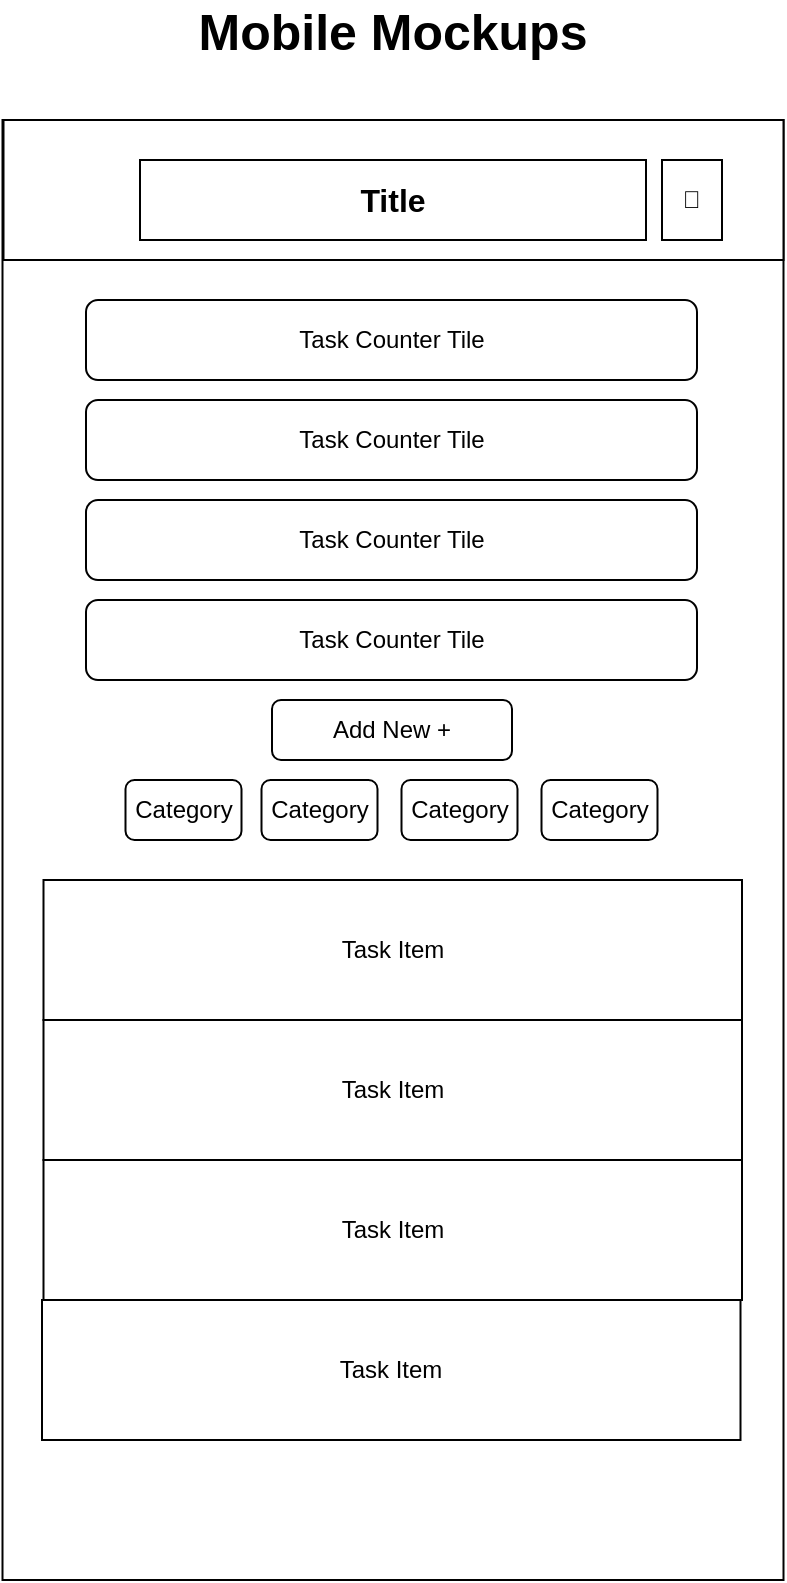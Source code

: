 <mxfile version="27.1.6" pages="3">
  <diagram name="Mobile" id="hzwYmzzX428fmtB1Y3jU">
    <mxGraphModel dx="1426" dy="751" grid="1" gridSize="10" guides="1" tooltips="1" connect="1" arrows="1" fold="1" page="1" pageScale="1" pageWidth="850" pageHeight="1100" math="0" shadow="0">
      <root>
        <mxCell id="0" />
        <mxCell id="1" parent="0" />
        <mxCell id="7abtj7w_kapVDoaKnFAP-2" value="Mobile Mockups" style="text;html=1;align=center;verticalAlign=middle;whiteSpace=wrap;rounded=0;fontStyle=1;fontSize=25;" parent="1" vertex="1">
          <mxGeometry x="278" y="20" width="295" height="30" as="geometry" />
        </mxCell>
        <mxCell id="7abtj7w_kapVDoaKnFAP-3" value="" style="rounded=0;whiteSpace=wrap;html=1;" parent="1" vertex="1">
          <mxGeometry x="230.25" y="80" width="390.5" height="730" as="geometry" />
        </mxCell>
        <mxCell id="pO7ZaeEeNa2KGvq-OVBZ-1" value="" style="rounded=0;whiteSpace=wrap;html=1;" vertex="1" parent="1">
          <mxGeometry x="230.75" y="80" width="390" height="70" as="geometry" />
        </mxCell>
        <mxCell id="kmGbCgVG9cMu7h3ZdVqm-1" value="Title" style="rounded=0;whiteSpace=wrap;html=1;fontStyle=1;fontSize=16;" parent="1" vertex="1">
          <mxGeometry x="299" y="100" width="253" height="40" as="geometry" />
        </mxCell>
        <mxCell id="WjZ6vlXZBNHlRW3xDsjk-1" value="Task Counter Tile" style="rounded=1;whiteSpace=wrap;html=1;" parent="1" vertex="1">
          <mxGeometry x="272" y="170" width="305.5" height="40" as="geometry" />
        </mxCell>
        <mxCell id="1PsfGw2J89TSO4er7JDJ-1" value="🌙" style="rounded=0;whiteSpace=wrap;html=1;" parent="1" vertex="1">
          <mxGeometry x="560" y="100" width="30" height="40" as="geometry" />
        </mxCell>
        <mxCell id="1PsfGw2J89TSO4er7JDJ-2" value="Task Counter Tile" style="rounded=1;whiteSpace=wrap;html=1;" parent="1" vertex="1">
          <mxGeometry x="272" y="220" width="305.5" height="40" as="geometry" />
        </mxCell>
        <mxCell id="1PsfGw2J89TSO4er7JDJ-3" value="Task Counter Tile" style="rounded=1;whiteSpace=wrap;html=1;" parent="1" vertex="1">
          <mxGeometry x="272" y="270" width="305.5" height="40" as="geometry" />
        </mxCell>
        <mxCell id="1PsfGw2J89TSO4er7JDJ-4" value="Task Counter Tile" style="rounded=1;whiteSpace=wrap;html=1;" parent="1" vertex="1">
          <mxGeometry x="272" y="320" width="305.5" height="40" as="geometry" />
        </mxCell>
        <mxCell id="7cPv9bX0oiSSQP4nTm5O-1" value="Add New +" style="rounded=1;whiteSpace=wrap;html=1;" parent="1" vertex="1">
          <mxGeometry x="365" y="370" width="120" height="30" as="geometry" />
        </mxCell>
        <mxCell id="EJWIueMqOseeKwNqt6Kg-1" value="Category" style="rounded=1;whiteSpace=wrap;html=1;" parent="1" vertex="1">
          <mxGeometry x="291.75" y="410" width="58" height="30" as="geometry" />
        </mxCell>
        <mxCell id="EJWIueMqOseeKwNqt6Kg-2" value="Category" style="rounded=1;whiteSpace=wrap;html=1;" parent="1" vertex="1">
          <mxGeometry x="359.75" y="410" width="58" height="30" as="geometry" />
        </mxCell>
        <mxCell id="EJWIueMqOseeKwNqt6Kg-3" value="Category" style="rounded=1;whiteSpace=wrap;html=1;" parent="1" vertex="1">
          <mxGeometry x="429.75" y="410" width="58" height="30" as="geometry" />
        </mxCell>
        <mxCell id="EJWIueMqOseeKwNqt6Kg-4" value="Category" style="rounded=1;whiteSpace=wrap;html=1;" parent="1" vertex="1">
          <mxGeometry x="499.75" y="410" width="58" height="30" as="geometry" />
        </mxCell>
        <mxCell id="rEQcnIhuaKX3JJYW93c1-5" value="" style="group" parent="1" vertex="1" connectable="0">
          <mxGeometry x="250" y="460" width="350" height="280" as="geometry" />
        </mxCell>
        <mxCell id="rEQcnIhuaKX3JJYW93c1-1" value="Task Item" style="rounded=0;whiteSpace=wrap;html=1;" parent="rEQcnIhuaKX3JJYW93c1-5" vertex="1">
          <mxGeometry x="0.748" width="349.252" height="70" as="geometry" />
        </mxCell>
        <mxCell id="rEQcnIhuaKX3JJYW93c1-2" value="Task Item" style="rounded=0;whiteSpace=wrap;html=1;" parent="rEQcnIhuaKX3JJYW93c1-5" vertex="1">
          <mxGeometry x="0.748" y="70" width="349.252" height="70" as="geometry" />
        </mxCell>
        <mxCell id="rEQcnIhuaKX3JJYW93c1-3" value="Task Item" style="rounded=0;whiteSpace=wrap;html=1;" parent="rEQcnIhuaKX3JJYW93c1-5" vertex="1">
          <mxGeometry x="0.748" y="140" width="349.252" height="70" as="geometry" />
        </mxCell>
        <mxCell id="rEQcnIhuaKX3JJYW93c1-4" value="Task Item" style="rounded=0;whiteSpace=wrap;html=1;" parent="rEQcnIhuaKX3JJYW93c1-5" vertex="1">
          <mxGeometry y="210" width="349.252" height="70" as="geometry" />
        </mxCell>
      </root>
    </mxGraphModel>
  </diagram>
  <diagram name="Tablet" id="UVHK0nyytO8-7r1MGoG8">
    <mxGraphModel dx="1426" dy="751" grid="1" gridSize="10" guides="1" tooltips="1" connect="1" arrows="1" fold="1" page="1" pageScale="1" pageWidth="850" pageHeight="1100" math="0" shadow="0">
      <root>
        <mxCell id="iEpZ4ZREuf5aUzVg8xQG-0" />
        <mxCell id="iEpZ4ZREuf5aUzVg8xQG-1" parent="iEpZ4ZREuf5aUzVg8xQG-0" />
        <mxCell id="iEpZ4ZREuf5aUzVg8xQG-3" value="" style="rounded=0;whiteSpace=wrap;html=1;" parent="iEpZ4ZREuf5aUzVg8xQG-1" vertex="1">
          <mxGeometry x="130" y="80" width="589.75" height="730" as="geometry" />
        </mxCell>
        <mxCell id="EMEYR2EeoFNVyXcstlO7-0" value="" style="rounded=0;whiteSpace=wrap;html=1;" vertex="1" parent="iEpZ4ZREuf5aUzVg8xQG-1">
          <mxGeometry x="130" y="80" width="590" height="60" as="geometry" />
        </mxCell>
        <mxCell id="iEpZ4ZREuf5aUzVg8xQG-2" value="Tablet Mockups" style="text;html=1;align=center;verticalAlign=middle;whiteSpace=wrap;rounded=0;fontStyle=1;fontSize=25;" parent="iEpZ4ZREuf5aUzVg8xQG-1" vertex="1">
          <mxGeometry x="278" y="20" width="295" height="30" as="geometry" />
        </mxCell>
        <mxCell id="0Y8lpOmMm5hWRZETw-Tt-0" value="Title" style="rounded=0;whiteSpace=wrap;html=1;fontStyle=1;fontSize=16;" parent="iEpZ4ZREuf5aUzVg8xQG-1" vertex="1">
          <mxGeometry x="273.88" y="90" width="302" height="40" as="geometry" />
        </mxCell>
        <mxCell id="0Y8lpOmMm5hWRZETw-Tt-1" value="Task Counter Tile" style="rounded=1;whiteSpace=wrap;html=1;" parent="iEpZ4ZREuf5aUzVg8xQG-1" vertex="1">
          <mxGeometry x="192" y="150" width="225.5" height="90" as="geometry" />
        </mxCell>
        <mxCell id="0Y8lpOmMm5hWRZETw-Tt-3" value="Task Counter Tile" style="rounded=1;whiteSpace=wrap;html=1;" parent="iEpZ4ZREuf5aUzVg8xQG-1" vertex="1">
          <mxGeometry x="192" y="250" width="224.88" height="90" as="geometry" />
        </mxCell>
        <mxCell id="0Y8lpOmMm5hWRZETw-Tt-5" value="" style="rounded=0;whiteSpace=wrap;html=1;" parent="iEpZ4ZREuf5aUzVg8xQG-1" vertex="1">
          <mxGeometry x="192.75" y="400" width="467.25" height="320" as="geometry" />
        </mxCell>
        <mxCell id="0Y8lpOmMm5hWRZETw-Tt-6" value="Task Counter Tile" style="rounded=1;whiteSpace=wrap;html=1;" parent="iEpZ4ZREuf5aUzVg8xQG-1" vertex="1">
          <mxGeometry x="432" y="150" width="225.5" height="90" as="geometry" />
        </mxCell>
        <mxCell id="0Y8lpOmMm5hWRZETw-Tt-7" value="Task Counter Tile" style="rounded=1;whiteSpace=wrap;html=1;" parent="iEpZ4ZREuf5aUzVg8xQG-1" vertex="1">
          <mxGeometry x="432" y="250" width="224.88" height="90" as="geometry" />
        </mxCell>
        <mxCell id="0Y8lpOmMm5hWRZETw-Tt-8" value="Add New +" style="rounded=1;whiteSpace=wrap;html=1;" parent="iEpZ4ZREuf5aUzVg8xQG-1" vertex="1">
          <mxGeometry x="192.75" y="350" width="120" height="30" as="geometry" />
        </mxCell>
        <mxCell id="0Y8lpOmMm5hWRZETw-Tt-9" value="Category" style="rounded=1;whiteSpace=wrap;html=1;" parent="iEpZ4ZREuf5aUzVg8xQG-1" vertex="1">
          <mxGeometry x="330" y="350" width="80" height="30" as="geometry" />
        </mxCell>
        <mxCell id="0Y8lpOmMm5hWRZETw-Tt-10" value="Category" style="rounded=1;whiteSpace=wrap;html=1;" parent="iEpZ4ZREuf5aUzVg8xQG-1" vertex="1">
          <mxGeometry x="418.25" y="350" width="80" height="30" as="geometry" />
        </mxCell>
        <mxCell id="0Y8lpOmMm5hWRZETw-Tt-11" value="Category" style="rounded=1;whiteSpace=wrap;html=1;" parent="iEpZ4ZREuf5aUzVg8xQG-1" vertex="1">
          <mxGeometry x="505.19" y="350" width="80" height="30" as="geometry" />
        </mxCell>
        <mxCell id="0Y8lpOmMm5hWRZETw-Tt-13" value="Category" style="rounded=1;whiteSpace=wrap;html=1;" parent="iEpZ4ZREuf5aUzVg8xQG-1" vertex="1">
          <mxGeometry x="590" y="350" width="80" height="30" as="geometry" />
        </mxCell>
        <mxCell id="0Y8lpOmMm5hWRZETw-Tt-14" value="Task Item" style="rounded=0;whiteSpace=wrap;html=1;" parent="iEpZ4ZREuf5aUzVg8xQG-1" vertex="1">
          <mxGeometry x="193" y="400" width="467" height="80" as="geometry" />
        </mxCell>
        <mxCell id="0Y8lpOmMm5hWRZETw-Tt-15" value="Task Item" style="rounded=0;whiteSpace=wrap;html=1;" parent="iEpZ4ZREuf5aUzVg8xQG-1" vertex="1">
          <mxGeometry x="193" y="480" width="467" height="80" as="geometry" />
        </mxCell>
        <mxCell id="0Y8lpOmMm5hWRZETw-Tt-16" value="Task Item" style="rounded=0;whiteSpace=wrap;html=1;" parent="iEpZ4ZREuf5aUzVg8xQG-1" vertex="1">
          <mxGeometry x="193" y="560" width="467" height="80" as="geometry" />
        </mxCell>
        <mxCell id="0Y8lpOmMm5hWRZETw-Tt-17" value="Task Item" style="rounded=0;whiteSpace=wrap;html=1;" parent="iEpZ4ZREuf5aUzVg8xQG-1" vertex="1">
          <mxGeometry x="192" y="640" width="467" height="80" as="geometry" />
        </mxCell>
        <mxCell id="0Y8lpOmMm5hWRZETw-Tt-18" value="🌙" style="rounded=0;whiteSpace=wrap;html=1;" parent="iEpZ4ZREuf5aUzVg8xQG-1" vertex="1">
          <mxGeometry x="590" y="90" width="40" height="40" as="geometry" />
        </mxCell>
      </root>
    </mxGraphModel>
  </diagram>
  <diagram name="PC" id="Nn5B2alxWtPJ5dc9SAW4">
    <mxGraphModel dx="1426" dy="751" grid="1" gridSize="10" guides="1" tooltips="1" connect="1" arrows="1" fold="1" page="1" pageScale="1" pageWidth="850" pageHeight="1100" math="0" shadow="0">
      <root>
        <mxCell id="UY29RiTlPbAwLnBQfcGN-0" />
        <mxCell id="UY29RiTlPbAwLnBQfcGN-1" parent="UY29RiTlPbAwLnBQfcGN-0" />
        <mxCell id="UY29RiTlPbAwLnBQfcGN-2" value="PC Mockups" style="text;html=1;align=center;verticalAlign=middle;whiteSpace=wrap;rounded=0;fontStyle=1;fontSize=25;" parent="UY29RiTlPbAwLnBQfcGN-1" vertex="1">
          <mxGeometry x="278" y="20" width="295" height="30" as="geometry" />
        </mxCell>
        <mxCell id="_PN8nSFhNODoXNpmjznc-1" value="" style="rounded=0;whiteSpace=wrap;html=1;" parent="UY29RiTlPbAwLnBQfcGN-1" vertex="1">
          <mxGeometry x="50" y="90" width="750" height="470" as="geometry" />
        </mxCell>
        <mxCell id="z9tjo1JR96bDoiTHpnIg-0" value="Title" style="rounded=0;whiteSpace=wrap;html=1;fontStyle=1;fontSize=16;" parent="UY29RiTlPbAwLnBQfcGN-1" vertex="1">
          <mxGeometry x="273.13" y="100" width="302" height="40" as="geometry" />
        </mxCell>
        <mxCell id="z9tjo1JR96bDoiTHpnIg-1" value="Task Counter Tile" style="rounded=1;whiteSpace=wrap;html=1;" parent="UY29RiTlPbAwLnBQfcGN-1" vertex="1">
          <mxGeometry x="87.88" y="150" width="159.5" height="110" as="geometry" />
        </mxCell>
        <mxCell id="z9tjo1JR96bDoiTHpnIg-5" value="🌙" style="rounded=0;whiteSpace=wrap;html=1;" parent="UY29RiTlPbAwLnBQfcGN-1" vertex="1">
          <mxGeometry x="589.25" y="100" width="40" height="40" as="geometry" />
        </mxCell>
        <mxCell id="z9tjo1JR96bDoiTHpnIg-9" value="Task Counter Tile" style="rounded=1;whiteSpace=wrap;html=1;" parent="UY29RiTlPbAwLnBQfcGN-1" vertex="1">
          <mxGeometry x="257.88" y="150" width="159.5" height="110" as="geometry" />
        </mxCell>
        <mxCell id="z9tjo1JR96bDoiTHpnIg-10" value="Task Counter Tile" style="rounded=1;whiteSpace=wrap;html=1;" parent="UY29RiTlPbAwLnBQfcGN-1" vertex="1">
          <mxGeometry x="427.88" y="150" width="159.5" height="110" as="geometry" />
        </mxCell>
        <mxCell id="z9tjo1JR96bDoiTHpnIg-11" value="Task Counter Tile" style="rounded=1;whiteSpace=wrap;html=1;" parent="UY29RiTlPbAwLnBQfcGN-1" vertex="1">
          <mxGeometry x="600.88" y="150" width="159.5" height="110" as="geometry" />
        </mxCell>
        <mxCell id="A0wwaca5h7px0E5o4XwV-0" value="Add New +" style="rounded=1;whiteSpace=wrap;html=1;" parent="UY29RiTlPbAwLnBQfcGN-1" vertex="1">
          <mxGeometry x="91.57" y="280" width="152.12" height="40" as="geometry" />
        </mxCell>
        <mxCell id="A0wwaca5h7px0E5o4XwV-1" value="Category" style="rounded=1;whiteSpace=wrap;html=1;" parent="UY29RiTlPbAwLnBQfcGN-1" vertex="1">
          <mxGeometry x="650.38" y="280" width="110" height="40" as="geometry" />
        </mxCell>
        <mxCell id="ks5GFFtjBQE4E1GRbRx--0" value="Category" style="rounded=1;whiteSpace=wrap;html=1;" parent="UY29RiTlPbAwLnBQfcGN-1" vertex="1">
          <mxGeometry x="530" y="280" width="110" height="40" as="geometry" />
        </mxCell>
        <mxCell id="ks5GFFtjBQE4E1GRbRx--1" value="Category" style="rounded=1;whiteSpace=wrap;html=1;" parent="UY29RiTlPbAwLnBQfcGN-1" vertex="1">
          <mxGeometry x="410" y="280" width="110" height="40" as="geometry" />
        </mxCell>
        <mxCell id="ks5GFFtjBQE4E1GRbRx--2" value="Category" style="rounded=1;whiteSpace=wrap;html=1;" parent="UY29RiTlPbAwLnBQfcGN-1" vertex="1">
          <mxGeometry x="290" y="280" width="110" height="40" as="geometry" />
        </mxCell>
        <mxCell id="ks5GFFtjBQE4E1GRbRx--3" value="" style="rounded=1;whiteSpace=wrap;html=1;" parent="UY29RiTlPbAwLnBQfcGN-1" vertex="1">
          <mxGeometry x="92" y="330" width="668" height="60" as="geometry" />
        </mxCell>
        <mxCell id="xtYxlZZ_OBWmGL1jmRrv-0" value="" style="rounded=1;whiteSpace=wrap;html=1;" parent="UY29RiTlPbAwLnBQfcGN-1" vertex="1">
          <mxGeometry x="91" y="400" width="668" height="60" as="geometry" />
        </mxCell>
        <mxCell id="xtYxlZZ_OBWmGL1jmRrv-1" value="" style="rounded=1;whiteSpace=wrap;html=1;" parent="UY29RiTlPbAwLnBQfcGN-1" vertex="1">
          <mxGeometry x="92.38" y="470" width="668" height="60" as="geometry" />
        </mxCell>
      </root>
    </mxGraphModel>
  </diagram>
</mxfile>

